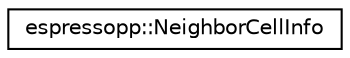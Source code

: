 digraph G
{
  edge [fontname="Helvetica",fontsize="10",labelfontname="Helvetica",labelfontsize="10"];
  node [fontname="Helvetica",fontsize="10",shape=record];
  rankdir="LR";
  Node1 [label="espressopp::NeighborCellInfo",height=0.2,width=0.4,color="black", fillcolor="white", style="filled",URL="$structespressopp_1_1NeighborCellInfo.html",tooltip="A NeighborCellInfo manages the information about a cell in a neighborhood cell list."];
}
